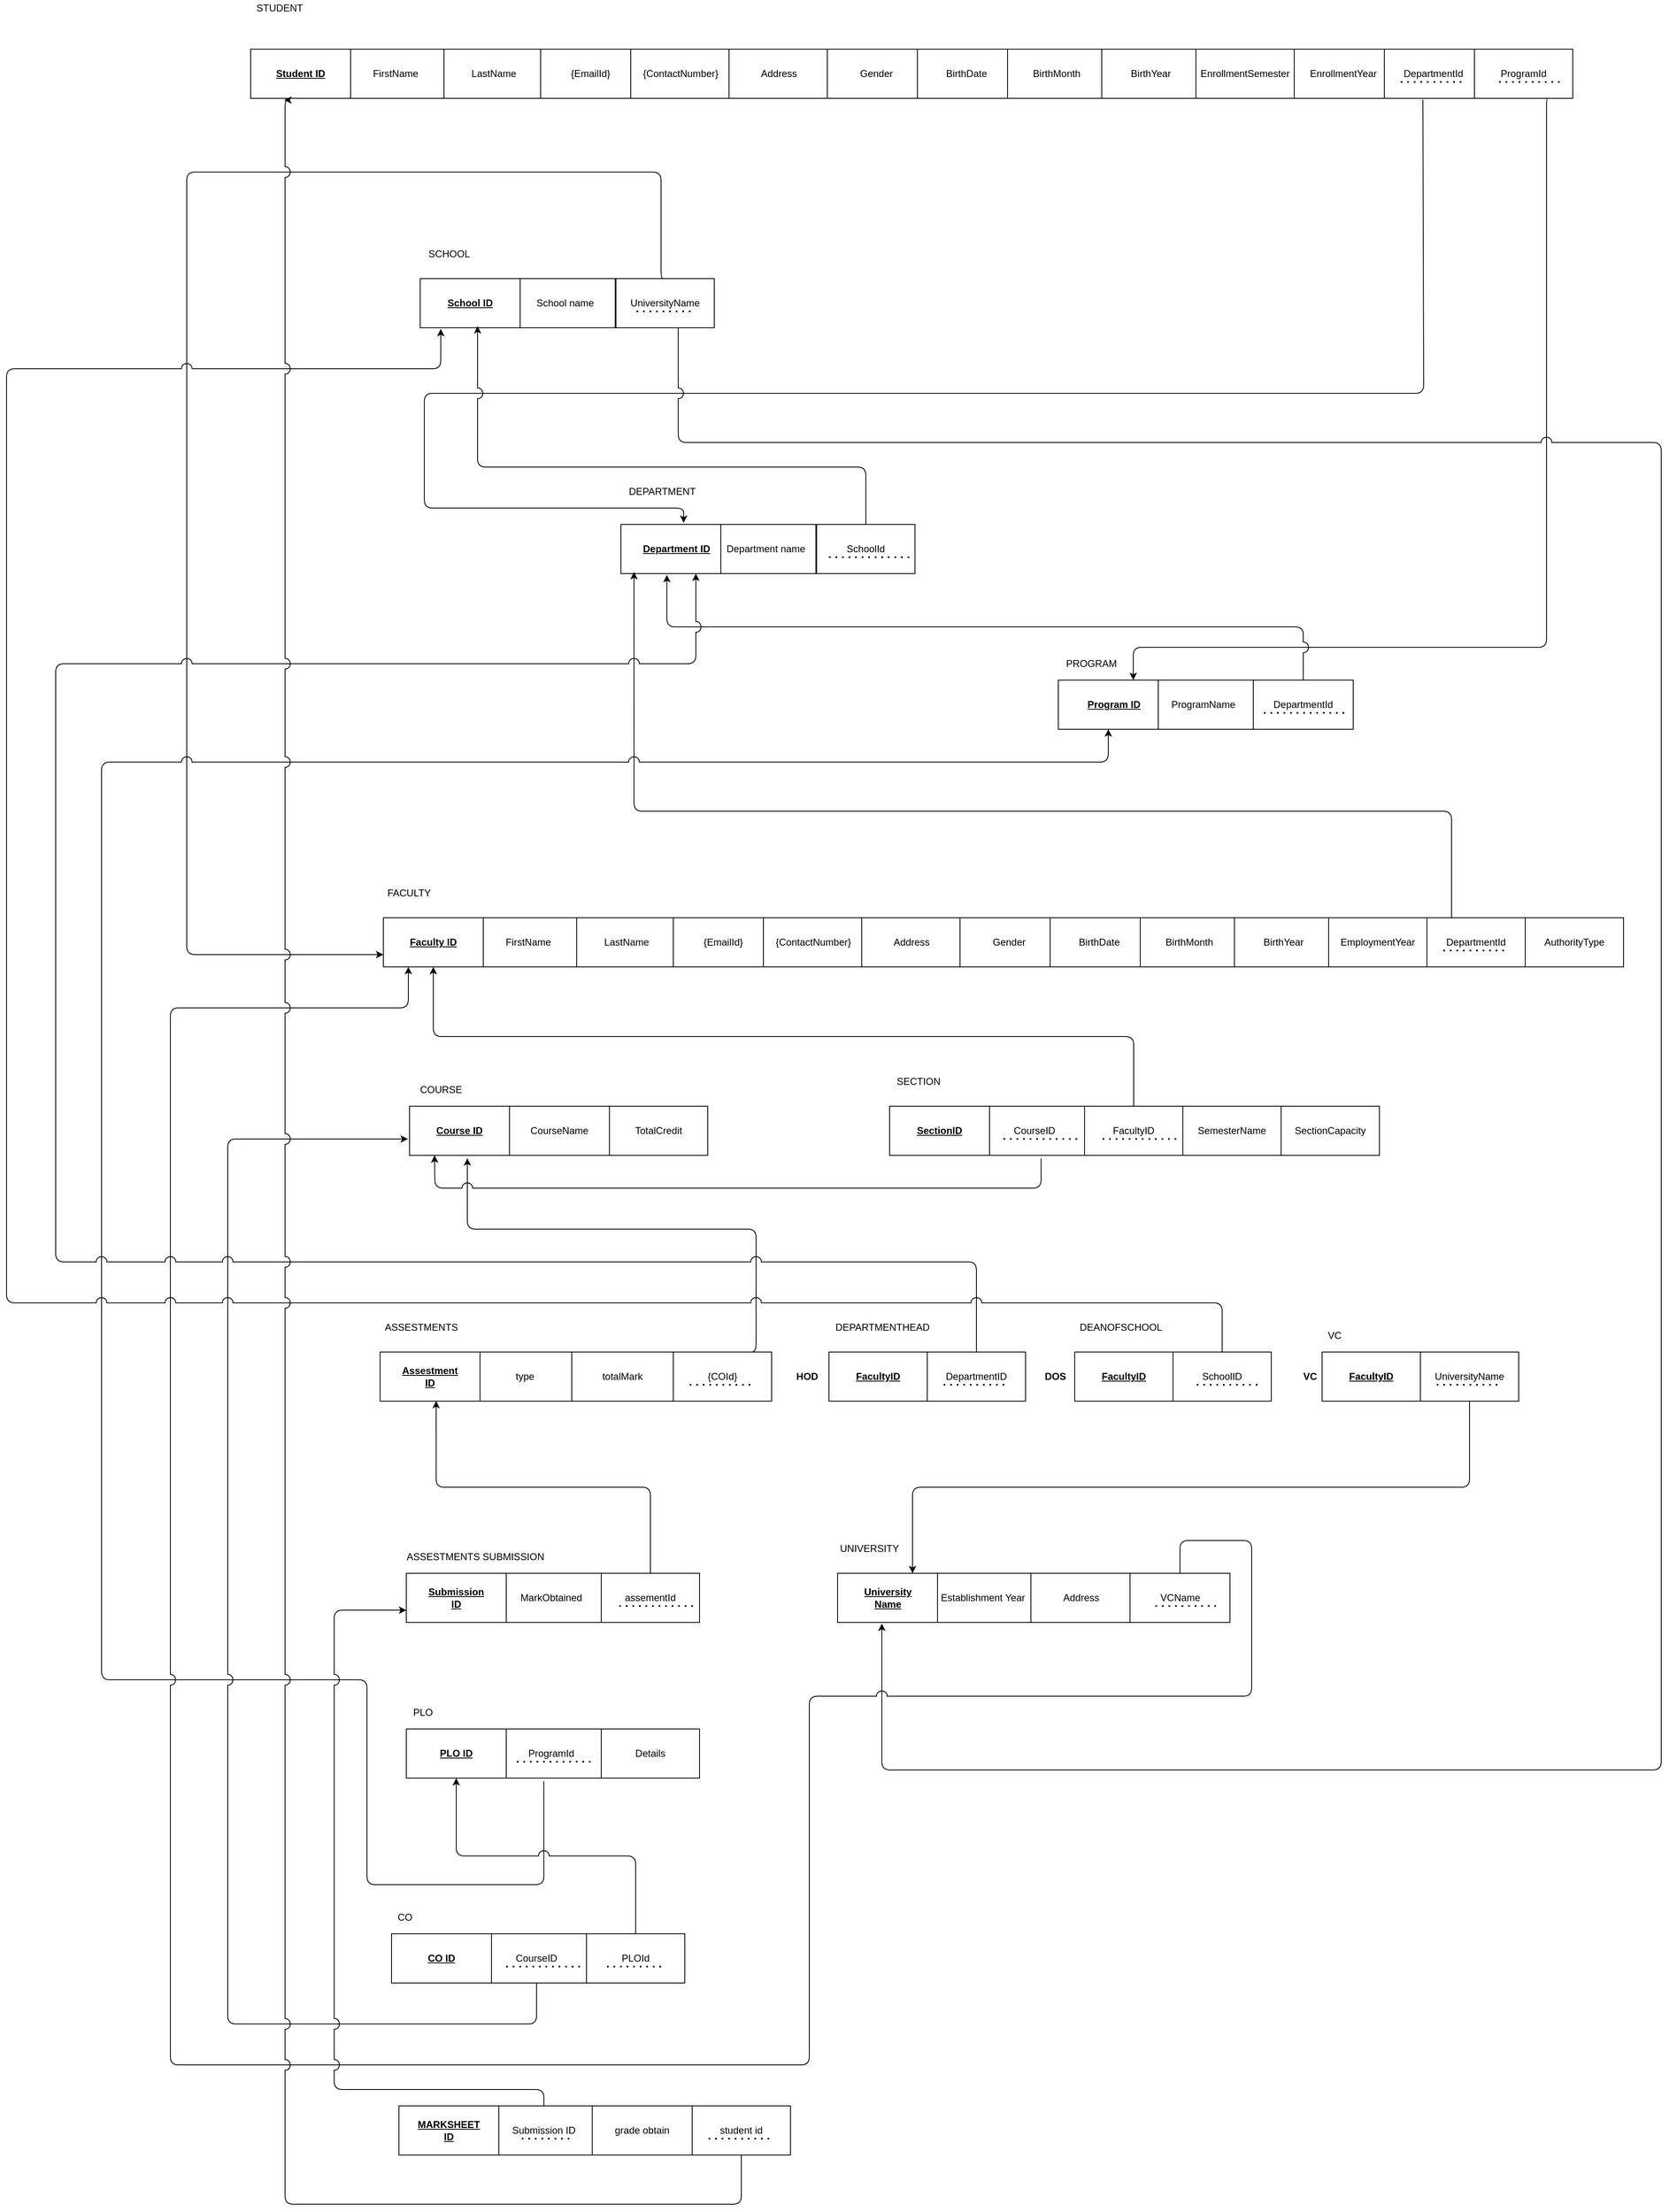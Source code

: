 <mxfile version="14.5.1" type="device"><diagram id="TLqkHAQ5XNs-BFpnqTvc" name="Page-1"><mxGraphModel dx="3022" dy="1612" grid="1" gridSize="10" guides="1" tooltips="1" connect="1" arrows="1" fold="1" page="1" pageScale="1" pageWidth="850" pageHeight="1100" math="0" shadow="0"><root><mxCell id="0"/><mxCell id="1" parent="0"/><mxCell id="iAF2rdNjsyLF4VbZeckE-56" value="" style="edgeStyle=orthogonalEdgeStyle;rounded=1;orthogonalLoop=1;jettySize=auto;html=1;" parent="1" edge="1"><mxGeometry relative="1" as="geometry"><mxPoint x="350" y="560" as="sourcePoint"/></mxGeometry></mxCell><mxCell id="iAF2rdNjsyLF4VbZeckE-72" value="STUDENT" style="text;html=1;align=center;verticalAlign=middle;resizable=0;points=[];autosize=1;strokeColor=none;" parent="1" vertex="1"><mxGeometry x="-82" y="290" width="70" height="20" as="geometry"/></mxCell><mxCell id="iAF2rdNjsyLF4VbZeckE-84" value="FirstName" style="rounded=0;whiteSpace=wrap;html=1;" parent="1" vertex="1"><mxGeometry x="34" y="350" width="122" height="60" as="geometry"/></mxCell><mxCell id="iAF2rdNjsyLF4VbZeckE-85" value="" style="rounded=0;whiteSpace=wrap;html=1;" parent="1" vertex="1"><mxGeometry x="-82" y="350" width="122" height="60" as="geometry"/></mxCell><mxCell id="iAF2rdNjsyLF4VbZeckE-86" value="LastName" style="rounded=0;whiteSpace=wrap;html=1;" parent="1" vertex="1"><mxGeometry x="154" y="350" width="122" height="60" as="geometry"/></mxCell><mxCell id="iAF2rdNjsyLF4VbZeckE-87" value="&lt;b&gt;&lt;u&gt;Student ID&lt;/u&gt;&lt;/b&gt;" style="text;html=1;strokeColor=none;fillColor=none;align=center;verticalAlign=middle;whiteSpace=wrap;rounded=0;" parent="1" vertex="1"><mxGeometry x="-56" y="370" width="70" height="20" as="geometry"/></mxCell><mxCell id="iAF2rdNjsyLF4VbZeckE-88" value="{EmailId}" style="whiteSpace=wrap;html=1;" parent="1" vertex="1"><mxGeometry x="272" y="350" width="122" height="60" as="geometry"/></mxCell><mxCell id="iAF2rdNjsyLF4VbZeckE-89" value="{ContactNumber}" style="whiteSpace=wrap;html=1;" parent="1" vertex="1"><mxGeometry x="382" y="350" width="122" height="60" as="geometry"/></mxCell><mxCell id="iAF2rdNjsyLF4VbZeckE-90" value="Address" style="whiteSpace=wrap;html=1;" parent="1" vertex="1"><mxGeometry x="502" y="350" width="122" height="60" as="geometry"/></mxCell><mxCell id="iAF2rdNjsyLF4VbZeckE-91" value="Gender" style="whiteSpace=wrap;html=1;" parent="1" vertex="1"><mxGeometry x="622" y="350" width="120" height="60" as="geometry"/></mxCell><mxCell id="iAF2rdNjsyLF4VbZeckE-92" value="BirthDate" style="whiteSpace=wrap;html=1;" parent="1" vertex="1"><mxGeometry x="732" y="350" width="120" height="60" as="geometry"/></mxCell><mxCell id="iAF2rdNjsyLF4VbZeckE-93" value="BirthMonth" style="whiteSpace=wrap;html=1;" parent="1" vertex="1"><mxGeometry x="842" y="350" width="120" height="60" as="geometry"/></mxCell><mxCell id="iAF2rdNjsyLF4VbZeckE-94" value="BirthYear" style="whiteSpace=wrap;html=1;" parent="1" vertex="1"><mxGeometry x="957" y="350" width="120" height="60" as="geometry"/></mxCell><mxCell id="iAF2rdNjsyLF4VbZeckE-95" value="EnrollmentSemester" style="whiteSpace=wrap;html=1;" parent="1" vertex="1"><mxGeometry x="1072" y="350" width="120" height="60" as="geometry"/></mxCell><mxCell id="iAF2rdNjsyLF4VbZeckE-96" value="" style="edgeStyle=orthogonalEdgeStyle;rounded=1;orthogonalLoop=1;jettySize=auto;html=1;" parent="1" source="iAF2rdNjsyLF4VbZeckE-97" edge="1"><mxGeometry relative="1" as="geometry"><mxPoint x="1532.0" y="380" as="targetPoint"/></mxGeometry></mxCell><mxCell id="iAF2rdNjsyLF4VbZeckE-97" value="EnrollmentYear" style="whiteSpace=wrap;html=1;" parent="1" vertex="1"><mxGeometry x="1192" y="350" width="120" height="60" as="geometry"/></mxCell><mxCell id="iAF2rdNjsyLF4VbZeckE-131" style="edgeStyle=orthogonalEdgeStyle;rounded=1;orthogonalLoop=1;jettySize=auto;html=1;entryX=0.628;entryY=-0.033;entryDx=0;entryDy=0;entryPerimeter=0;exitX=0.392;exitY=1.027;exitDx=0;exitDy=0;exitPerimeter=0;jumpStyle=arc;jumpSize=13;" parent="1" source="iAF2rdNjsyLF4VbZeckE-98" target="iAF2rdNjsyLF4VbZeckE-112" edge="1"><mxGeometry relative="1" as="geometry"><Array as="points"><mxPoint x="1350" y="412"/><mxPoint x="1350" y="770"/><mxPoint x="130" y="770"/><mxPoint x="130" y="910"/><mxPoint x="447" y="910"/></Array><mxPoint x="1350" y="460" as="sourcePoint"/></mxGeometry></mxCell><mxCell id="iAF2rdNjsyLF4VbZeckE-98" value="DepartmentId" style="whiteSpace=wrap;html=1;" parent="1" vertex="1"><mxGeometry x="1302" y="350" width="120" height="60" as="geometry"/></mxCell><mxCell id="iAF2rdNjsyLF4VbZeckE-99" value="" style="endArrow=none;dashed=1;html=1;dashPattern=1 3;strokeWidth=2;" parent="1" edge="1"><mxGeometry width="50" height="50" relative="1" as="geometry"><mxPoint x="1322" y="390" as="sourcePoint"/><mxPoint x="1402" y="390" as="targetPoint"/><Array as="points"><mxPoint x="1392" y="390"/></Array></mxGeometry></mxCell><mxCell id="iAF2rdNjsyLF4VbZeckE-132" style="edgeStyle=orthogonalEdgeStyle;rounded=1;orthogonalLoop=1;jettySize=auto;html=1;exitX=0.75;exitY=1;exitDx=0;exitDy=0;entryX=0.75;entryY=0;entryDx=0;entryDy=0;jumpStyle=arc;jumpSize=13;" parent="1" source="iAF2rdNjsyLF4VbZeckE-100" target="iAF2rdNjsyLF4VbZeckE-123" edge="1"><mxGeometry relative="1" as="geometry"><mxPoint x="650" y="1140" as="targetPoint"/><Array as="points"><mxPoint x="1500" y="410"/><mxPoint x="1500" y="1080"/><mxPoint x="996" y="1080"/></Array></mxGeometry></mxCell><mxCell id="iAF2rdNjsyLF4VbZeckE-100" value="ProgramId" style="whiteSpace=wrap;html=1;" parent="1" vertex="1"><mxGeometry x="1412" y="350" width="120" height="60" as="geometry"/></mxCell><mxCell id="iAF2rdNjsyLF4VbZeckE-101" value="" style="endArrow=none;dashed=1;html=1;dashPattern=1 3;strokeWidth=2;" parent="1" edge="1"><mxGeometry width="50" height="50" relative="1" as="geometry"><mxPoint x="1442" y="390" as="sourcePoint"/><mxPoint x="1522" y="390" as="targetPoint"/></mxGeometry></mxCell><mxCell id="iAF2rdNjsyLF4VbZeckE-103" value="SCHOOL" style="text;html=1;align=center;verticalAlign=middle;resizable=0;points=[];autosize=1;strokeColor=none;" parent="1" vertex="1"><mxGeometry x="125" y="590" width="70" height="20" as="geometry"/></mxCell><mxCell id="iAF2rdNjsyLF4VbZeckE-104" value="School name" style="rounded=0;whiteSpace=wrap;html=1;" parent="1" vertex="1"><mxGeometry x="241" y="630" width="122" height="60" as="geometry"/></mxCell><mxCell id="iAF2rdNjsyLF4VbZeckE-105" value="" style="rounded=0;whiteSpace=wrap;html=1;" parent="1" vertex="1"><mxGeometry x="125" y="630" width="122" height="60" as="geometry"/></mxCell><mxCell id="iAF2rdNjsyLF4VbZeckE-106" value="&lt;u&gt;&lt;b&gt;School ID&lt;br&gt;&lt;/b&gt;&lt;/u&gt;" style="text;html=1;strokeColor=none;fillColor=none;align=center;verticalAlign=middle;whiteSpace=wrap;rounded=0;" parent="1" vertex="1"><mxGeometry x="151" y="650" width="70" height="20" as="geometry"/></mxCell><mxCell id="iAF2rdNjsyLF4VbZeckE-154" style="edgeStyle=orthogonalEdgeStyle;rounded=1;jumpStyle=arc;jumpSize=13;orthogonalLoop=1;jettySize=auto;html=1;exitX=0.5;exitY=0;exitDx=0;exitDy=0;entryX=0;entryY=0.75;entryDx=0;entryDy=0;" parent="1" source="iAF2rdNjsyLF4VbZeckE-108" target="iAF2rdNjsyLF4VbZeckE-135" edge="1"><mxGeometry relative="1" as="geometry"><mxPoint x="-170" y="1460" as="targetPoint"/><Array as="points"><mxPoint x="419" y="630"/><mxPoint x="419" y="500"/><mxPoint x="-160" y="500"/><mxPoint x="-160" y="1455"/></Array><mxPoint x="419" y="810" as="sourcePoint"/></mxGeometry></mxCell><mxCell id="iAF2rdNjsyLF4VbZeckE-242" style="edgeStyle=orthogonalEdgeStyle;rounded=1;jumpStyle=arc;jumpSize=13;orthogonalLoop=1;jettySize=auto;html=1;exitX=0.633;exitY=1;exitDx=0;exitDy=0;entryX=0.443;entryY=1.023;entryDx=0;entryDy=0;exitPerimeter=0;entryPerimeter=0;" parent="1" source="iAF2rdNjsyLF4VbZeckE-108" target="iAF2rdNjsyLF4VbZeckE-230" edge="1"><mxGeometry relative="1" as="geometry"><mxPoint x="1650" y="3750" as="targetPoint"/><Array as="points"><mxPoint x="440" y="830"/><mxPoint x="1640" y="830"/><mxPoint x="1640" y="2450"/><mxPoint x="689" y="2450"/></Array></mxGeometry></mxCell><mxCell id="iAF2rdNjsyLF4VbZeckE-108" value="UniversityName" style="whiteSpace=wrap;html=1;" parent="1" vertex="1"><mxGeometry x="364" y="630" width="120" height="60" as="geometry"/></mxCell><mxCell id="iAF2rdNjsyLF4VbZeckE-111" value="Department name" style="rounded=0;whiteSpace=wrap;html=1;" parent="1" vertex="1"><mxGeometry x="486" y="930" width="122" height="60" as="geometry"/></mxCell><mxCell id="iAF2rdNjsyLF4VbZeckE-112" value="" style="rounded=0;whiteSpace=wrap;html=1;" parent="1" vertex="1"><mxGeometry x="370" y="930" width="122" height="60" as="geometry"/></mxCell><mxCell id="iAF2rdNjsyLF4VbZeckE-113" value="&lt;u&gt;&lt;b&gt;Department ID&lt;br&gt;&lt;/b&gt;&lt;/u&gt;" style="text;html=1;strokeColor=none;fillColor=none;align=center;verticalAlign=middle;whiteSpace=wrap;rounded=0;" parent="1" vertex="1"><mxGeometry x="396" y="950" width="84" height="20" as="geometry"/></mxCell><mxCell id="iAF2rdNjsyLF4VbZeckE-121" style="edgeStyle=orthogonalEdgeStyle;rounded=1;orthogonalLoop=1;jettySize=auto;html=1;exitX=0.5;exitY=0;exitDx=0;exitDy=0;entryX=0.574;entryY=0.967;entryDx=0;entryDy=0;entryPerimeter=0;jumpStyle=arc;jumpSize=13;" parent="1" source="iAF2rdNjsyLF4VbZeckE-115" target="iAF2rdNjsyLF4VbZeckE-105" edge="1"><mxGeometry relative="1" as="geometry"><Array as="points"><mxPoint x="669" y="860"/><mxPoint x="195" y="860"/></Array></mxGeometry></mxCell><mxCell id="iAF2rdNjsyLF4VbZeckE-115" value="SchoolId" style="whiteSpace=wrap;html=1;" parent="1" vertex="1"><mxGeometry x="609" y="930" width="120" height="60" as="geometry"/></mxCell><mxCell id="iAF2rdNjsyLF4VbZeckE-117" value="" style="endArrow=none;dashed=1;html=1;dashPattern=1 3;strokeWidth=2;" parent="1" edge="1"><mxGeometry width="50" height="50" relative="1" as="geometry"><mxPoint x="624" y="970" as="sourcePoint"/><mxPoint x="724" y="970" as="targetPoint"/><Array as="points"><mxPoint x="674" y="970"/></Array></mxGeometry></mxCell><mxCell id="iAF2rdNjsyLF4VbZeckE-118" value="DEPARTMENT" style="text;html=1;align=center;verticalAlign=middle;resizable=0;points=[];autosize=1;strokeColor=none;" parent="1" vertex="1"><mxGeometry x="370" y="880" width="100" height="20" as="geometry"/></mxCell><mxCell id="iAF2rdNjsyLF4VbZeckE-122" value="ProgramName" style="rounded=0;whiteSpace=wrap;html=1;" parent="1" vertex="1"><mxGeometry x="1020" y="1120" width="122" height="60" as="geometry"/></mxCell><mxCell id="iAF2rdNjsyLF4VbZeckE-123" value="" style="rounded=0;whiteSpace=wrap;html=1;" parent="1" vertex="1"><mxGeometry x="904" y="1120" width="122" height="60" as="geometry"/></mxCell><mxCell id="iAF2rdNjsyLF4VbZeckE-124" value="&lt;u&gt;&lt;b&gt;Program ID&lt;br&gt;&lt;/b&gt;&lt;/u&gt;" style="text;html=1;strokeColor=none;fillColor=none;align=center;verticalAlign=middle;whiteSpace=wrap;rounded=0;" parent="1" vertex="1"><mxGeometry x="930" y="1140" width="84" height="20" as="geometry"/></mxCell><mxCell id="iAF2rdNjsyLF4VbZeckE-130" style="edgeStyle=orthogonalEdgeStyle;rounded=1;orthogonalLoop=1;jettySize=auto;html=1;exitX=0.5;exitY=0;exitDx=0;exitDy=0;entryX=0.46;entryY=1.028;entryDx=0;entryDy=0;entryPerimeter=0;jumpStyle=arc;jumpSize=13;" parent="1" source="iAF2rdNjsyLF4VbZeckE-125" target="iAF2rdNjsyLF4VbZeckE-112" edge="1"><mxGeometry relative="1" as="geometry"/></mxCell><mxCell id="iAF2rdNjsyLF4VbZeckE-125" value="DepartmentId" style="whiteSpace=wrap;html=1;" parent="1" vertex="1"><mxGeometry x="1142" y="1120" width="122" height="60" as="geometry"/></mxCell><mxCell id="iAF2rdNjsyLF4VbZeckE-126" value="" style="endArrow=none;dashed=1;html=1;dashPattern=1 3;strokeWidth=2;" parent="1" edge="1"><mxGeometry width="50" height="50" relative="1" as="geometry"><mxPoint x="1155" y="1160" as="sourcePoint"/><mxPoint x="1255" y="1160" as="targetPoint"/></mxGeometry></mxCell><mxCell id="iAF2rdNjsyLF4VbZeckE-127" value="PROGRAM" style="text;html=1;align=center;verticalAlign=middle;resizable=0;points=[];autosize=1;strokeColor=none;" parent="1" vertex="1"><mxGeometry x="904" y="1090" width="80" height="20" as="geometry"/></mxCell><mxCell id="iAF2rdNjsyLF4VbZeckE-133" value="FACULTY" style="text;html=1;align=center;verticalAlign=middle;resizable=0;points=[];autosize=1;strokeColor=none;" parent="1" vertex="1"><mxGeometry x="76" y="1370" width="70" height="20" as="geometry"/></mxCell><mxCell id="iAF2rdNjsyLF4VbZeckE-134" value="FirstName" style="rounded=0;whiteSpace=wrap;html=1;" parent="1" vertex="1"><mxGeometry x="196" y="1410" width="122" height="60" as="geometry"/></mxCell><mxCell id="iAF2rdNjsyLF4VbZeckE-135" value="" style="rounded=0;whiteSpace=wrap;html=1;" parent="1" vertex="1"><mxGeometry x="80" y="1410" width="122" height="60" as="geometry"/></mxCell><mxCell id="iAF2rdNjsyLF4VbZeckE-136" value="LastName" style="rounded=0;whiteSpace=wrap;html=1;" parent="1" vertex="1"><mxGeometry x="316" y="1410" width="122" height="60" as="geometry"/></mxCell><mxCell id="iAF2rdNjsyLF4VbZeckE-137" value="&lt;b&gt;&lt;u&gt;Faculty ID&lt;/u&gt;&lt;/b&gt;" style="text;html=1;strokeColor=none;fillColor=none;align=center;verticalAlign=middle;whiteSpace=wrap;rounded=0;" parent="1" vertex="1"><mxGeometry x="106" y="1430" width="70" height="20" as="geometry"/></mxCell><mxCell id="iAF2rdNjsyLF4VbZeckE-138" value="{EmailId}" style="whiteSpace=wrap;html=1;" parent="1" vertex="1"><mxGeometry x="434" y="1410" width="122" height="60" as="geometry"/></mxCell><mxCell id="iAF2rdNjsyLF4VbZeckE-139" value="{ContactNumber}" style="whiteSpace=wrap;html=1;" parent="1" vertex="1"><mxGeometry x="544" y="1410" width="122" height="60" as="geometry"/></mxCell><mxCell id="iAF2rdNjsyLF4VbZeckE-140" value="Address" style="whiteSpace=wrap;html=1;" parent="1" vertex="1"><mxGeometry x="664" y="1410" width="122" height="60" as="geometry"/></mxCell><mxCell id="iAF2rdNjsyLF4VbZeckE-141" value="Gender" style="whiteSpace=wrap;html=1;" parent="1" vertex="1"><mxGeometry x="784" y="1410" width="120" height="60" as="geometry"/></mxCell><mxCell id="iAF2rdNjsyLF4VbZeckE-142" value="BirthDate" style="whiteSpace=wrap;html=1;" parent="1" vertex="1"><mxGeometry x="894" y="1410" width="120" height="60" as="geometry"/></mxCell><mxCell id="iAF2rdNjsyLF4VbZeckE-143" value="BirthMonth" style="whiteSpace=wrap;html=1;" parent="1" vertex="1"><mxGeometry x="1004" y="1410" width="120" height="60" as="geometry"/></mxCell><mxCell id="iAF2rdNjsyLF4VbZeckE-144" value="BirthYear" style="whiteSpace=wrap;html=1;" parent="1" vertex="1"><mxGeometry x="1119" y="1410" width="120" height="60" as="geometry"/></mxCell><mxCell id="iAF2rdNjsyLF4VbZeckE-145" value="EmploymentYear" style="whiteSpace=wrap;html=1;" parent="1" vertex="1"><mxGeometry x="1234" y="1410" width="120" height="60" as="geometry"/></mxCell><mxCell id="iAF2rdNjsyLF4VbZeckE-152" style="edgeStyle=orthogonalEdgeStyle;rounded=1;jumpStyle=arc;jumpSize=13;orthogonalLoop=1;jettySize=auto;html=1;exitX=0.25;exitY=0;exitDx=0;exitDy=0;entryX=0.131;entryY=0.967;entryDx=0;entryDy=0;entryPerimeter=0;" parent="1" source="iAF2rdNjsyLF4VbZeckE-148" target="iAF2rdNjsyLF4VbZeckE-112" edge="1"><mxGeometry relative="1" as="geometry"><mxPoint x="-30" y="1150" as="targetPoint"/><Array as="points"><mxPoint x="1384" y="1280"/><mxPoint x="386" y="1280"/></Array></mxGeometry></mxCell><mxCell id="iAF2rdNjsyLF4VbZeckE-148" value="DepartmentId" style="whiteSpace=wrap;html=1;" parent="1" vertex="1"><mxGeometry x="1354" y="1410" width="120" height="60" as="geometry"/></mxCell><mxCell id="iAF2rdNjsyLF4VbZeckE-151" value="" style="endArrow=none;dashed=1;html=1;dashPattern=1 3;strokeWidth=2;" parent="1" edge="1"><mxGeometry width="50" height="50" relative="1" as="geometry"><mxPoint x="1374" y="1450" as="sourcePoint"/><mxPoint x="1454" y="1450" as="targetPoint"/></mxGeometry></mxCell><mxCell id="iAF2rdNjsyLF4VbZeckE-155" value="COURSE" style="text;html=1;align=center;verticalAlign=middle;resizable=0;points=[];autosize=1;strokeColor=none;" parent="1" vertex="1"><mxGeometry x="115" y="1610" width="70" height="20" as="geometry"/></mxCell><mxCell id="iAF2rdNjsyLF4VbZeckE-157" value="" style="rounded=0;whiteSpace=wrap;html=1;" parent="1" vertex="1"><mxGeometry x="112" y="1640" width="122" height="60" as="geometry"/></mxCell><mxCell id="iAF2rdNjsyLF4VbZeckE-159" value="&lt;b&gt;&lt;u&gt;Course ID&lt;br&gt;&lt;/u&gt;&lt;/b&gt;" style="text;html=1;strokeColor=none;fillColor=none;align=center;verticalAlign=middle;whiteSpace=wrap;rounded=0;" parent="1" vertex="1"><mxGeometry x="138" y="1660" width="70" height="20" as="geometry"/></mxCell><mxCell id="iAF2rdNjsyLF4VbZeckE-160" value="CourseName" style="whiteSpace=wrap;html=1;" parent="1" vertex="1"><mxGeometry x="234" y="1640" width="122" height="60" as="geometry"/></mxCell><mxCell id="iAF2rdNjsyLF4VbZeckE-162" value="TotalCredit" style="whiteSpace=wrap;html=1;" parent="1" vertex="1"><mxGeometry x="356" y="1640" width="120" height="60" as="geometry"/></mxCell><mxCell id="iAF2rdNjsyLF4VbZeckE-174" value="ASSESTMENTS" style="text;html=1;align=center;verticalAlign=middle;resizable=0;points=[];autosize=1;strokeColor=none;" parent="1" vertex="1"><mxGeometry x="76" y="1900" width="100" height="20" as="geometry"/></mxCell><mxCell id="iAF2rdNjsyLF4VbZeckE-176" value="type" style="rounded=0;whiteSpace=wrap;html=1;" parent="1" vertex="1"><mxGeometry x="192" y="1940" width="122" height="60" as="geometry"/></mxCell><mxCell id="iAF2rdNjsyLF4VbZeckE-177" value="" style="rounded=0;whiteSpace=wrap;html=1;" parent="1" vertex="1"><mxGeometry x="76" y="1940" width="122" height="60" as="geometry"/></mxCell><mxCell id="iAF2rdNjsyLF4VbZeckE-178" value="totalMark" style="rounded=0;whiteSpace=wrap;html=1;" parent="1" vertex="1"><mxGeometry x="310" y="1940" width="124" height="60" as="geometry"/></mxCell><mxCell id="iAF2rdNjsyLF4VbZeckE-179" value="&lt;b&gt;&lt;u&gt;Assestment ID&lt;/u&gt;&lt;/b&gt;" style="text;html=1;strokeColor=none;fillColor=none;align=center;verticalAlign=middle;whiteSpace=wrap;rounded=0;" parent="1" vertex="1"><mxGeometry x="102" y="1960" width="70" height="20" as="geometry"/></mxCell><mxCell id="iAF2rdNjsyLF4VbZeckE-185" style="edgeStyle=orthogonalEdgeStyle;rounded=1;jumpStyle=arc;jumpSize=13;orthogonalLoop=1;jettySize=auto;html=1;exitX=0.75;exitY=0;exitDx=0;exitDy=0;entryX=0.578;entryY=1.059;entryDx=0;entryDy=0;entryPerimeter=0;" parent="1" source="iAF2rdNjsyLF4VbZeckE-181" target="iAF2rdNjsyLF4VbZeckE-157" edge="1"><mxGeometry relative="1" as="geometry"><mxPoint x="535.412" y="1770" as="targetPoint"/><Array as="points"><mxPoint x="535" y="1940"/><mxPoint x="535" y="1790"/><mxPoint x="183" y="1790"/></Array><mxPoint x="535" y="2180" as="sourcePoint"/></mxGeometry></mxCell><mxCell id="iAF2rdNjsyLF4VbZeckE-181" value="{COId}" style="whiteSpace=wrap;html=1;" parent="1" vertex="1"><mxGeometry x="434" y="1940" width="120" height="60" as="geometry"/></mxCell><mxCell id="iAF2rdNjsyLF4VbZeckE-182" value="" style="endArrow=none;dashed=1;html=1;dashPattern=1 3;strokeWidth=2;" parent="1" edge="1"><mxGeometry width="50" height="50" relative="1" as="geometry"><mxPoint x="454" y="1980" as="sourcePoint"/><mxPoint x="534" y="1980" as="targetPoint"/></mxGeometry></mxCell><mxCell id="iAF2rdNjsyLF4VbZeckE-186" value="ASSESTMENTS SUBMISSION" style="text;html=1;align=center;verticalAlign=middle;resizable=0;points=[];autosize=1;strokeColor=none;" parent="1" vertex="1"><mxGeometry x="102" y="2180" width="180" height="20" as="geometry"/></mxCell><mxCell id="iAF2rdNjsyLF4VbZeckE-187" value="MarkObtained" style="rounded=0;whiteSpace=wrap;html=1;" parent="1" vertex="1"><mxGeometry x="224" y="2210" width="122" height="60" as="geometry"/></mxCell><mxCell id="iAF2rdNjsyLF4VbZeckE-188" value="" style="rounded=0;whiteSpace=wrap;html=1;" parent="1" vertex="1"><mxGeometry x="108" y="2210" width="122" height="60" as="geometry"/></mxCell><mxCell id="iAF2rdNjsyLF4VbZeckE-189" value="&lt;b&gt;&lt;u&gt;Submission ID&lt;/u&gt;&lt;/b&gt;" style="text;html=1;strokeColor=none;fillColor=none;align=center;verticalAlign=middle;whiteSpace=wrap;rounded=0;" parent="1" vertex="1"><mxGeometry x="134" y="2230" width="70" height="20" as="geometry"/></mxCell><mxCell id="iAF2rdNjsyLF4VbZeckE-193" style="edgeStyle=orthogonalEdgeStyle;rounded=1;jumpStyle=arc;jumpSize=13;orthogonalLoop=1;jettySize=auto;html=1;exitX=0.5;exitY=0;exitDx=0;exitDy=0;entryX=0.561;entryY=0.995;entryDx=0;entryDy=0;entryPerimeter=0;" parent="1" source="iAF2rdNjsyLF4VbZeckE-191" target="iAF2rdNjsyLF4VbZeckE-177" edge="1"><mxGeometry relative="1" as="geometry"/></mxCell><mxCell id="iAF2rdNjsyLF4VbZeckE-191" value="assementId" style="whiteSpace=wrap;html=1;" parent="1" vertex="1"><mxGeometry x="346" y="2210" width="120" height="60" as="geometry"/></mxCell><mxCell id="iAF2rdNjsyLF4VbZeckE-192" value="" style="endArrow=none;dashed=1;html=1;dashPattern=1 3;strokeWidth=2;" parent="1" edge="1"><mxGeometry width="50" height="50" relative="1" as="geometry"><mxPoint x="368" y="2250" as="sourcePoint"/><mxPoint x="458" y="2250" as="targetPoint"/></mxGeometry></mxCell><mxCell id="iAF2rdNjsyLF4VbZeckE-194" value="PLO" style="text;html=1;align=center;verticalAlign=middle;resizable=0;points=[];autosize=1;strokeColor=none;" parent="1" vertex="1"><mxGeometry x="108" y="2370" width="40" height="20" as="geometry"/></mxCell><mxCell id="iAF2rdNjsyLF4VbZeckE-201" style="edgeStyle=orthogonalEdgeStyle;rounded=1;jumpStyle=arc;jumpSize=13;orthogonalLoop=1;jettySize=auto;html=1;exitX=0.425;exitY=1.06;exitDx=0;exitDy=0;entryX=0.5;entryY=1;entryDx=0;entryDy=0;exitPerimeter=0;" parent="1" source="iAF2rdNjsyLF4VbZeckE-196" target="iAF2rdNjsyLF4VbZeckE-123" edge="1"><mxGeometry relative="1" as="geometry"><mxPoint x="-264" y="1990" as="targetPoint"/><Array as="points"><mxPoint x="276" y="2590"/><mxPoint x="60" y="2590"/><mxPoint x="60" y="2340"/><mxPoint x="-264" y="2340"/><mxPoint x="-264" y="1220"/><mxPoint x="965" y="1220"/></Array></mxGeometry></mxCell><mxCell id="iAF2rdNjsyLF4VbZeckE-196" value="ProgramId" style="rounded=0;whiteSpace=wrap;html=1;" parent="1" vertex="1"><mxGeometry x="224" y="2400" width="122" height="60" as="geometry"/></mxCell><mxCell id="iAF2rdNjsyLF4VbZeckE-197" value="" style="rounded=0;whiteSpace=wrap;html=1;" parent="1" vertex="1"><mxGeometry x="108" y="2400" width="122" height="60" as="geometry"/></mxCell><mxCell id="iAF2rdNjsyLF4VbZeckE-198" value="&lt;b&gt;&lt;u&gt;PLO ID&lt;/u&gt;&lt;/b&gt;" style="text;html=1;strokeColor=none;fillColor=none;align=center;verticalAlign=middle;whiteSpace=wrap;rounded=0;" parent="1" vertex="1"><mxGeometry x="134" y="2420" width="70" height="20" as="geometry"/></mxCell><mxCell id="iAF2rdNjsyLF4VbZeckE-199" value="Details" style="whiteSpace=wrap;html=1;" parent="1" vertex="1"><mxGeometry x="346" y="2400" width="120" height="60" as="geometry"/></mxCell><mxCell id="iAF2rdNjsyLF4VbZeckE-200" value="" style="endArrow=none;dashed=1;html=1;dashPattern=1 3;strokeWidth=2;" parent="1" edge="1"><mxGeometry width="50" height="50" relative="1" as="geometry"><mxPoint x="243" y="2440" as="sourcePoint"/><mxPoint x="333" y="2440" as="targetPoint"/></mxGeometry></mxCell><mxCell id="iAF2rdNjsyLF4VbZeckE-213" style="edgeStyle=orthogonalEdgeStyle;rounded=1;jumpStyle=arc;jumpSize=13;orthogonalLoop=1;jettySize=auto;html=1;exitX=0.5;exitY=1;exitDx=0;exitDy=0;" parent="1" source="iAF2rdNjsyLF4VbZeckE-203" edge="1"><mxGeometry relative="1" as="geometry"><mxPoint x="110" y="1680" as="targetPoint"/><Array as="points"><mxPoint x="267" y="2760"/><mxPoint x="-110" y="2760"/><mxPoint x="-110" y="1680"/></Array></mxGeometry></mxCell><mxCell id="iAF2rdNjsyLF4VbZeckE-203" value="CourseID" style="rounded=0;whiteSpace=wrap;html=1;" parent="1" vertex="1"><mxGeometry x="206" y="2650" width="122" height="60" as="geometry"/></mxCell><mxCell id="iAF2rdNjsyLF4VbZeckE-204" value="" style="rounded=0;whiteSpace=wrap;html=1;" parent="1" vertex="1"><mxGeometry x="90" y="2650" width="122" height="60" as="geometry"/></mxCell><mxCell id="iAF2rdNjsyLF4VbZeckE-205" value="&lt;b&gt;&lt;u&gt;CO ID&lt;/u&gt;&lt;/b&gt;" style="text;html=1;strokeColor=none;fillColor=none;align=center;verticalAlign=middle;whiteSpace=wrap;rounded=0;" parent="1" vertex="1"><mxGeometry x="116" y="2670" width="70" height="20" as="geometry"/></mxCell><mxCell id="iAF2rdNjsyLF4VbZeckE-214" style="edgeStyle=orthogonalEdgeStyle;rounded=1;jumpStyle=arc;jumpSize=13;orthogonalLoop=1;jettySize=auto;html=1;exitX=0.5;exitY=0;exitDx=0;exitDy=0;entryX=0.5;entryY=1;entryDx=0;entryDy=0;" parent="1" source="iAF2rdNjsyLF4VbZeckE-206" target="iAF2rdNjsyLF4VbZeckE-197" edge="1"><mxGeometry relative="1" as="geometry"/></mxCell><mxCell id="iAF2rdNjsyLF4VbZeckE-206" value="PLOId" style="whiteSpace=wrap;html=1;" parent="1" vertex="1"><mxGeometry x="328" y="2650" width="120" height="60" as="geometry"/></mxCell><mxCell id="iAF2rdNjsyLF4VbZeckE-207" value="" style="endArrow=none;dashed=1;html=1;dashPattern=1 3;strokeWidth=2;" parent="1" edge="1"><mxGeometry width="50" height="50" relative="1" as="geometry"><mxPoint x="230" y="2690.0" as="sourcePoint"/><mxPoint x="320" y="2690.0" as="targetPoint"/></mxGeometry></mxCell><mxCell id="iAF2rdNjsyLF4VbZeckE-208" value="CO" style="text;html=1;align=center;verticalAlign=middle;resizable=0;points=[];autosize=1;strokeColor=none;" parent="1" vertex="1"><mxGeometry x="91" y="2620" width="30" height="20" as="geometry"/></mxCell><mxCell id="iAF2rdNjsyLF4VbZeckE-212" value="" style="endArrow=none;dashed=1;html=1;dashPattern=1 3;strokeWidth=2;" parent="1" edge="1"><mxGeometry width="50" height="50" relative="1" as="geometry"><mxPoint x="353" y="2690" as="sourcePoint"/><mxPoint x="423" y="2690" as="targetPoint"/><Array as="points"><mxPoint x="393" y="2690"/></Array></mxGeometry></mxCell><mxCell id="iAF2rdNjsyLF4VbZeckE-228" value="UNIVERSITY" style="text;html=1;align=center;verticalAlign=middle;resizable=0;points=[];autosize=1;strokeColor=none;" parent="1" vertex="1"><mxGeometry x="628" y="2170" width="90" height="20" as="geometry"/></mxCell><mxCell id="iAF2rdNjsyLF4VbZeckE-229" value="Establishment Year" style="rounded=0;whiteSpace=wrap;html=1;" parent="1" vertex="1"><mxGeometry x="750.5" y="2210" width="122" height="60" as="geometry"/></mxCell><mxCell id="iAF2rdNjsyLF4VbZeckE-230" value="" style="rounded=0;whiteSpace=wrap;html=1;" parent="1" vertex="1"><mxGeometry x="634.5" y="2210" width="122" height="60" as="geometry"/></mxCell><mxCell id="iAF2rdNjsyLF4VbZeckE-231" value="Address" style="rounded=0;whiteSpace=wrap;html=1;" parent="1" vertex="1"><mxGeometry x="870.5" y="2210" width="122" height="60" as="geometry"/></mxCell><mxCell id="iAF2rdNjsyLF4VbZeckE-232" value="&lt;b&gt;&lt;u&gt;University Name&lt;/u&gt;&lt;/b&gt;" style="text;html=1;strokeColor=none;fillColor=none;align=center;verticalAlign=middle;whiteSpace=wrap;rounded=0;" parent="1" vertex="1"><mxGeometry x="660.5" y="2230" width="70" height="20" as="geometry"/></mxCell><mxCell id="iAF2rdNjsyLF4VbZeckE-241" style="edgeStyle=orthogonalEdgeStyle;rounded=1;jumpStyle=arc;jumpSize=13;orthogonalLoop=1;jettySize=auto;html=1;entryX=0.25;entryY=1;entryDx=0;entryDy=0;exitX=0.5;exitY=0;exitDx=0;exitDy=0;" parent="1" source="iAF2rdNjsyLF4VbZeckE-234" target="iAF2rdNjsyLF4VbZeckE-135" edge="1"><mxGeometry relative="1" as="geometry"><mxPoint x="-150" y="1400" as="targetPoint"/><Array as="points"><mxPoint x="1053" y="2170"/><mxPoint x="1140" y="2170"/><mxPoint x="1140" y="2360"/><mxPoint x="600" y="2360"/><mxPoint x="600" y="2810"/><mxPoint x="-180" y="2810"/><mxPoint x="-180" y="1520"/><mxPoint x="111" y="1520"/></Array><mxPoint x="1420" y="2560" as="sourcePoint"/></mxGeometry></mxCell><mxCell id="iAF2rdNjsyLF4VbZeckE-234" value="VCName" style="whiteSpace=wrap;html=1;" parent="1" vertex="1"><mxGeometry x="991.5" y="2210" width="122" height="60" as="geometry"/></mxCell><mxCell id="iAF2rdNjsyLF4VbZeckE-239" value="" style="endArrow=none;dashed=1;html=1;dashPattern=1 3;strokeWidth=2;" parent="1" edge="1"><mxGeometry width="50" height="50" relative="1" as="geometry"><mxPoint x="1022.5" y="2250" as="sourcePoint"/><mxPoint x="1102.5" y="2250" as="targetPoint"/></mxGeometry></mxCell><mxCell id="VSVc-goV0LE4fA34rdjV-1" value="" style="endArrow=none;dashed=1;html=1;dashPattern=1 3;strokeWidth=2;" parent="1" edge="1"><mxGeometry width="50" height="50" relative="1" as="geometry"><mxPoint x="389" y="670" as="sourcePoint"/><mxPoint x="459" y="670" as="targetPoint"/><Array as="points"/></mxGeometry></mxCell><mxCell id="VSVc-goV0LE4fA34rdjV-2" value="AuthorityType" style="rounded=0;whiteSpace=wrap;html=1;" parent="1" vertex="1"><mxGeometry x="1474" y="1410" width="120" height="60" as="geometry"/></mxCell><mxCell id="VSVc-goV0LE4fA34rdjV-3" value="CourseID" style="rounded=0;whiteSpace=wrap;html=1;" parent="1" vertex="1"><mxGeometry x="814" y="1640" width="122" height="60" as="geometry"/></mxCell><mxCell id="VSVc-goV0LE4fA34rdjV-4" value="" style="rounded=0;whiteSpace=wrap;html=1;" parent="1" vertex="1"><mxGeometry x="698" y="1640" width="122" height="60" as="geometry"/></mxCell><mxCell id="VSVc-goV0LE4fA34rdjV-5" value="&lt;b&gt;&lt;u&gt;SectionID&lt;/u&gt;&lt;/b&gt;" style="text;html=1;strokeColor=none;fillColor=none;align=center;verticalAlign=middle;whiteSpace=wrap;rounded=0;" parent="1" vertex="1"><mxGeometry x="724" y="1660" width="70" height="20" as="geometry"/></mxCell><mxCell id="VSVc-goV0LE4fA34rdjV-31" style="edgeStyle=orthogonalEdgeStyle;rounded=1;orthogonalLoop=1;jettySize=auto;html=1;exitX=0.5;exitY=0;exitDx=0;exitDy=0;entryX=0.5;entryY=1;entryDx=0;entryDy=0;" parent="1" source="VSVc-goV0LE4fA34rdjV-6" target="iAF2rdNjsyLF4VbZeckE-135" edge="1"><mxGeometry relative="1" as="geometry"/></mxCell><mxCell id="VSVc-goV0LE4fA34rdjV-6" value="FacultyID" style="whiteSpace=wrap;html=1;" parent="1" vertex="1"><mxGeometry x="936" y="1640" width="120" height="60" as="geometry"/></mxCell><mxCell id="VSVc-goV0LE4fA34rdjV-7" value="" style="endArrow=none;dashed=1;html=1;dashPattern=1 3;strokeWidth=2;" parent="1" edge="1"><mxGeometry width="50" height="50" relative="1" as="geometry"><mxPoint x="958" y="1680" as="sourcePoint"/><mxPoint x="1048" y="1680" as="targetPoint"/></mxGeometry></mxCell><mxCell id="VSVc-goV0LE4fA34rdjV-9" value="" style="endArrow=none;dashed=1;html=1;dashPattern=1 3;strokeWidth=2;" parent="1" edge="1"><mxGeometry width="50" height="50" relative="1" as="geometry"><mxPoint x="837" y="1680" as="sourcePoint"/><mxPoint x="927" y="1680" as="targetPoint"/></mxGeometry></mxCell><mxCell id="VSVc-goV0LE4fA34rdjV-10" value="SemesterName" style="rounded=0;whiteSpace=wrap;html=1;" parent="1" vertex="1"><mxGeometry x="1056" y="1640" width="120" height="60" as="geometry"/></mxCell><mxCell id="VSVc-goV0LE4fA34rdjV-11" value="SectionCapacity" style="rounded=0;whiteSpace=wrap;html=1;" parent="1" vertex="1"><mxGeometry x="1176" y="1640" width="120" height="60" as="geometry"/></mxCell><mxCell id="VSVc-goV0LE4fA34rdjV-12" value="&lt;b&gt;&lt;u&gt;FacultyID&lt;/u&gt;&lt;/b&gt;" style="rounded=0;whiteSpace=wrap;html=1;" parent="1" vertex="1"><mxGeometry x="624" y="1940" width="120" height="60" as="geometry"/></mxCell><mxCell id="VSVc-goV0LE4fA34rdjV-32" style="edgeStyle=orthogonalEdgeStyle;rounded=1;orthogonalLoop=1;jettySize=auto;html=1;exitX=0.5;exitY=0;exitDx=0;exitDy=0;entryX=0.75;entryY=1;entryDx=0;entryDy=0;jumpStyle=arc;jumpSize=13;" parent="1" source="VSVc-goV0LE4fA34rdjV-13" target="iAF2rdNjsyLF4VbZeckE-112" edge="1"><mxGeometry relative="1" as="geometry"><mxPoint x="462" y="1020" as="targetPoint"/><Array as="points"><mxPoint x="804" y="1830"/><mxPoint x="-320" y="1830"/><mxPoint x="-320" y="1100"/><mxPoint x="461" y="1100"/></Array></mxGeometry></mxCell><mxCell id="VSVc-goV0LE4fA34rdjV-13" value="DepartmentID" style="rounded=0;whiteSpace=wrap;html=1;" parent="1" vertex="1"><mxGeometry x="744" y="1940" width="120" height="60" as="geometry"/></mxCell><mxCell id="VSVc-goV0LE4fA34rdjV-14" value="&#10;&#10;&lt;b style=&quot;color: rgb(0, 0, 0); font-family: helvetica; font-size: 12px; font-style: normal; letter-spacing: normal; text-align: center; text-indent: 0px; text-transform: none; word-spacing: 0px; background-color: rgb(248, 249, 250);&quot;&gt;&lt;u&gt;FacultyID&lt;/u&gt;&lt;/b&gt;&#10;&#10;" style="rounded=0;whiteSpace=wrap;html=1;" parent="1" vertex="1"><mxGeometry x="924" y="1940" width="120" height="60" as="geometry"/></mxCell><mxCell id="VSVc-goV0LE4fA34rdjV-33" style="edgeStyle=orthogonalEdgeStyle;rounded=1;jumpStyle=arc;jumpSize=13;orthogonalLoop=1;jettySize=auto;html=1;exitX=0.5;exitY=0;exitDx=0;exitDy=0;entryX=0.206;entryY=1.023;entryDx=0;entryDy=0;entryPerimeter=0;" parent="1" source="VSVc-goV0LE4fA34rdjV-15" target="iAF2rdNjsyLF4VbZeckE-105" edge="1"><mxGeometry relative="1" as="geometry"><mxPoint x="150" y="730" as="targetPoint"/><Array as="points"><mxPoint x="1104" y="1880"/><mxPoint x="-380" y="1880"/><mxPoint x="-380" y="740"/><mxPoint x="150" y="740"/></Array></mxGeometry></mxCell><mxCell id="VSVc-goV0LE4fA34rdjV-15" value="SchoolID" style="rounded=0;whiteSpace=wrap;html=1;" parent="1" vertex="1"><mxGeometry x="1044" y="1940" width="120" height="60" as="geometry"/></mxCell><mxCell id="VSVc-goV0LE4fA34rdjV-16" value="&#10;&#10;&lt;b style=&quot;color: rgb(0, 0, 0); font-family: helvetica; font-size: 12px; font-style: normal; letter-spacing: normal; text-align: center; text-indent: 0px; text-transform: none; word-spacing: 0px; background-color: rgb(248, 249, 250);&quot;&gt;&lt;u&gt;FacultyID&lt;/u&gt;&lt;/b&gt;&#10;&#10;" style="rounded=0;whiteSpace=wrap;html=1;" parent="1" vertex="1"><mxGeometry x="1226" y="1940" width="120" height="60" as="geometry"/></mxCell><mxCell id="VSVc-goV0LE4fA34rdjV-34" style="edgeStyle=orthogonalEdgeStyle;rounded=1;jumpStyle=arc;jumpSize=13;orthogonalLoop=1;jettySize=auto;html=1;exitX=0.5;exitY=1;exitDx=0;exitDy=0;entryX=0.75;entryY=0;entryDx=0;entryDy=0;" parent="1" source="VSVc-goV0LE4fA34rdjV-17" target="iAF2rdNjsyLF4VbZeckE-230" edge="1"><mxGeometry relative="1" as="geometry"/></mxCell><mxCell id="VSVc-goV0LE4fA34rdjV-17" value="UniversityName" style="rounded=0;whiteSpace=wrap;html=1;" parent="1" vertex="1"><mxGeometry x="1346" y="1940" width="120" height="60" as="geometry"/></mxCell><mxCell id="VSVc-goV0LE4fA34rdjV-18" value="DEPARTMENTHEAD" style="text;html=1;align=center;verticalAlign=middle;resizable=0;points=[];autosize=1;" parent="1" vertex="1"><mxGeometry x="624" y="1900" width="130" height="20" as="geometry"/></mxCell><mxCell id="VSVc-goV0LE4fA34rdjV-20" value="" style="endArrow=none;dashed=1;html=1;dashPattern=1 3;strokeWidth=2;" parent="1" edge="1"><mxGeometry width="50" height="50" relative="1" as="geometry"><mxPoint x="764" y="1980" as="sourcePoint"/><mxPoint x="844" y="1980" as="targetPoint"/></mxGeometry></mxCell><mxCell id="VSVc-goV0LE4fA34rdjV-21" value="DEANOFSCHOOL" style="text;html=1;align=center;verticalAlign=middle;resizable=0;points=[];autosize=1;" parent="1" vertex="1"><mxGeometry x="920" y="1900" width="120" height="20" as="geometry"/></mxCell><mxCell id="VSVc-goV0LE4fA34rdjV-22" value="VC" style="text;html=1;align=center;verticalAlign=middle;resizable=0;points=[];autosize=1;" parent="1" vertex="1"><mxGeometry x="1226" y="1910" width="30" height="20" as="geometry"/></mxCell><mxCell id="VSVc-goV0LE4fA34rdjV-23" value="" style="endArrow=none;dashed=1;html=1;dashPattern=1 3;strokeWidth=2;" parent="1" edge="1"><mxGeometry width="50" height="50" relative="1" as="geometry"><mxPoint x="1073" y="1980" as="sourcePoint"/><mxPoint x="1153" y="1980" as="targetPoint"/></mxGeometry></mxCell><mxCell id="VSVc-goV0LE4fA34rdjV-24" value="" style="endArrow=none;dashed=1;html=1;dashPattern=1 3;strokeWidth=2;" parent="1" edge="1"><mxGeometry width="50" height="50" relative="1" as="geometry"><mxPoint x="1366" y="1980" as="sourcePoint"/><mxPoint x="1446" y="1980" as="targetPoint"/></mxGeometry></mxCell><mxCell id="VSVc-goV0LE4fA34rdjV-25" value="&lt;b&gt;HOD&lt;/b&gt;" style="text;html=1;align=center;verticalAlign=middle;resizable=0;points=[];autosize=1;" parent="1" vertex="1"><mxGeometry x="577" y="1960" width="40" height="20" as="geometry"/></mxCell><mxCell id="VSVc-goV0LE4fA34rdjV-26" value="&lt;b&gt;DOS&lt;/b&gt;" style="text;html=1;align=center;verticalAlign=middle;resizable=0;points=[];autosize=1;" parent="1" vertex="1"><mxGeometry x="880" y="1960" width="40" height="20" as="geometry"/></mxCell><mxCell id="VSVc-goV0LE4fA34rdjV-27" value="&lt;b&gt;VC&lt;/b&gt;" style="text;html=1;align=center;verticalAlign=middle;resizable=0;points=[];autosize=1;" parent="1" vertex="1"><mxGeometry x="1196" y="1960" width="30" height="20" as="geometry"/></mxCell><mxCell id="VSVc-goV0LE4fA34rdjV-28" value="" style="endArrow=classic;html=1;entryX=0.25;entryY=1;entryDx=0;entryDy=0;exitX=0.565;exitY=1.06;exitDx=0;exitDy=0;exitPerimeter=0;jumpStyle=arc;jumpSize=13;" parent="1" source="VSVc-goV0LE4fA34rdjV-3" target="iAF2rdNjsyLF4VbZeckE-157" edge="1"><mxGeometry width="50" height="50" relative="1" as="geometry"><mxPoint x="630" y="1600" as="sourcePoint"/><mxPoint x="680" y="1550" as="targetPoint"/><Array as="points"><mxPoint x="883" y="1740"/><mxPoint x="143" y="1740"/></Array></mxGeometry></mxCell><mxCell id="VSVc-goV0LE4fA34rdjV-35" value="SECTION" style="text;html=1;align=center;verticalAlign=middle;resizable=0;points=[];autosize=1;" parent="1" vertex="1"><mxGeometry x="698" y="1600" width="70" height="20" as="geometry"/></mxCell><mxCell id="zlxfQBZeuXbHLHaMhLbZ-11" style="edgeStyle=orthogonalEdgeStyle;rounded=1;orthogonalLoop=1;jettySize=auto;html=1;entryX=0;entryY=0.75;entryDx=0;entryDy=0;jumpStyle=arc;jumpSize=13;" parent="1" source="zlxfQBZeuXbHLHaMhLbZ-1" target="iAF2rdNjsyLF4VbZeckE-188" edge="1"><mxGeometry relative="1" as="geometry"><Array as="points"><mxPoint x="276" y="2840"/><mxPoint x="20" y="2840"/><mxPoint x="20" y="2255"/></Array></mxGeometry></mxCell><mxCell id="zlxfQBZeuXbHLHaMhLbZ-1" value="Submission ID" style="rounded=0;whiteSpace=wrap;html=1;" parent="1" vertex="1"><mxGeometry x="215" y="2860" width="122" height="60" as="geometry"/></mxCell><mxCell id="zlxfQBZeuXbHLHaMhLbZ-2" value="" style="rounded=0;whiteSpace=wrap;html=1;" parent="1" vertex="1"><mxGeometry x="99" y="2860" width="122" height="60" as="geometry"/></mxCell><mxCell id="zlxfQBZeuXbHLHaMhLbZ-3" value="grade obtain" style="rounded=0;whiteSpace=wrap;html=1;" parent="1" vertex="1"><mxGeometry x="335" y="2860" width="122" height="60" as="geometry"/></mxCell><mxCell id="zlxfQBZeuXbHLHaMhLbZ-4" value="&lt;b&gt;&lt;u&gt;MARKSHEET ID&lt;/u&gt;&lt;/b&gt;" style="text;html=1;strokeColor=none;fillColor=none;align=center;verticalAlign=middle;whiteSpace=wrap;rounded=0;" parent="1" vertex="1"><mxGeometry x="125" y="2880" width="70" height="20" as="geometry"/></mxCell><mxCell id="zlxfQBZeuXbHLHaMhLbZ-12" style="edgeStyle=orthogonalEdgeStyle;rounded=1;orthogonalLoop=1;jettySize=auto;html=1;jumpStyle=arc;jumpSize=13;entryX=0.336;entryY=1.033;entryDx=0;entryDy=0;entryPerimeter=0;" parent="1" source="zlxfQBZeuXbHLHaMhLbZ-5" target="iAF2rdNjsyLF4VbZeckE-85" edge="1"><mxGeometry relative="1" as="geometry"><Array as="points"><mxPoint x="517" y="2980"/><mxPoint x="-40" y="2980"/></Array><mxPoint x="-40" y="420" as="targetPoint"/></mxGeometry></mxCell><mxCell id="zlxfQBZeuXbHLHaMhLbZ-5" value="student id" style="whiteSpace=wrap;html=1;" parent="1" vertex="1"><mxGeometry x="457" y="2860" width="120" height="60" as="geometry"/></mxCell><mxCell id="zlxfQBZeuXbHLHaMhLbZ-6" value="" style="endArrow=none;dashed=1;html=1;dashPattern=1 3;strokeWidth=2;" parent="1" edge="1"><mxGeometry width="50" height="50" relative="1" as="geometry"><mxPoint x="477" y="2900" as="sourcePoint"/><mxPoint x="557" y="2900" as="targetPoint"/></mxGeometry></mxCell><mxCell id="zlxfQBZeuXbHLHaMhLbZ-10" value="" style="endArrow=none;dashed=1;html=1;dashPattern=1 3;strokeWidth=2;" parent="1" edge="1"><mxGeometry width="50" height="50" relative="1" as="geometry"><mxPoint x="307" y="2900" as="sourcePoint"/><mxPoint x="247" y="2900" as="targetPoint"/></mxGeometry></mxCell></root></mxGraphModel></diagram></mxfile>